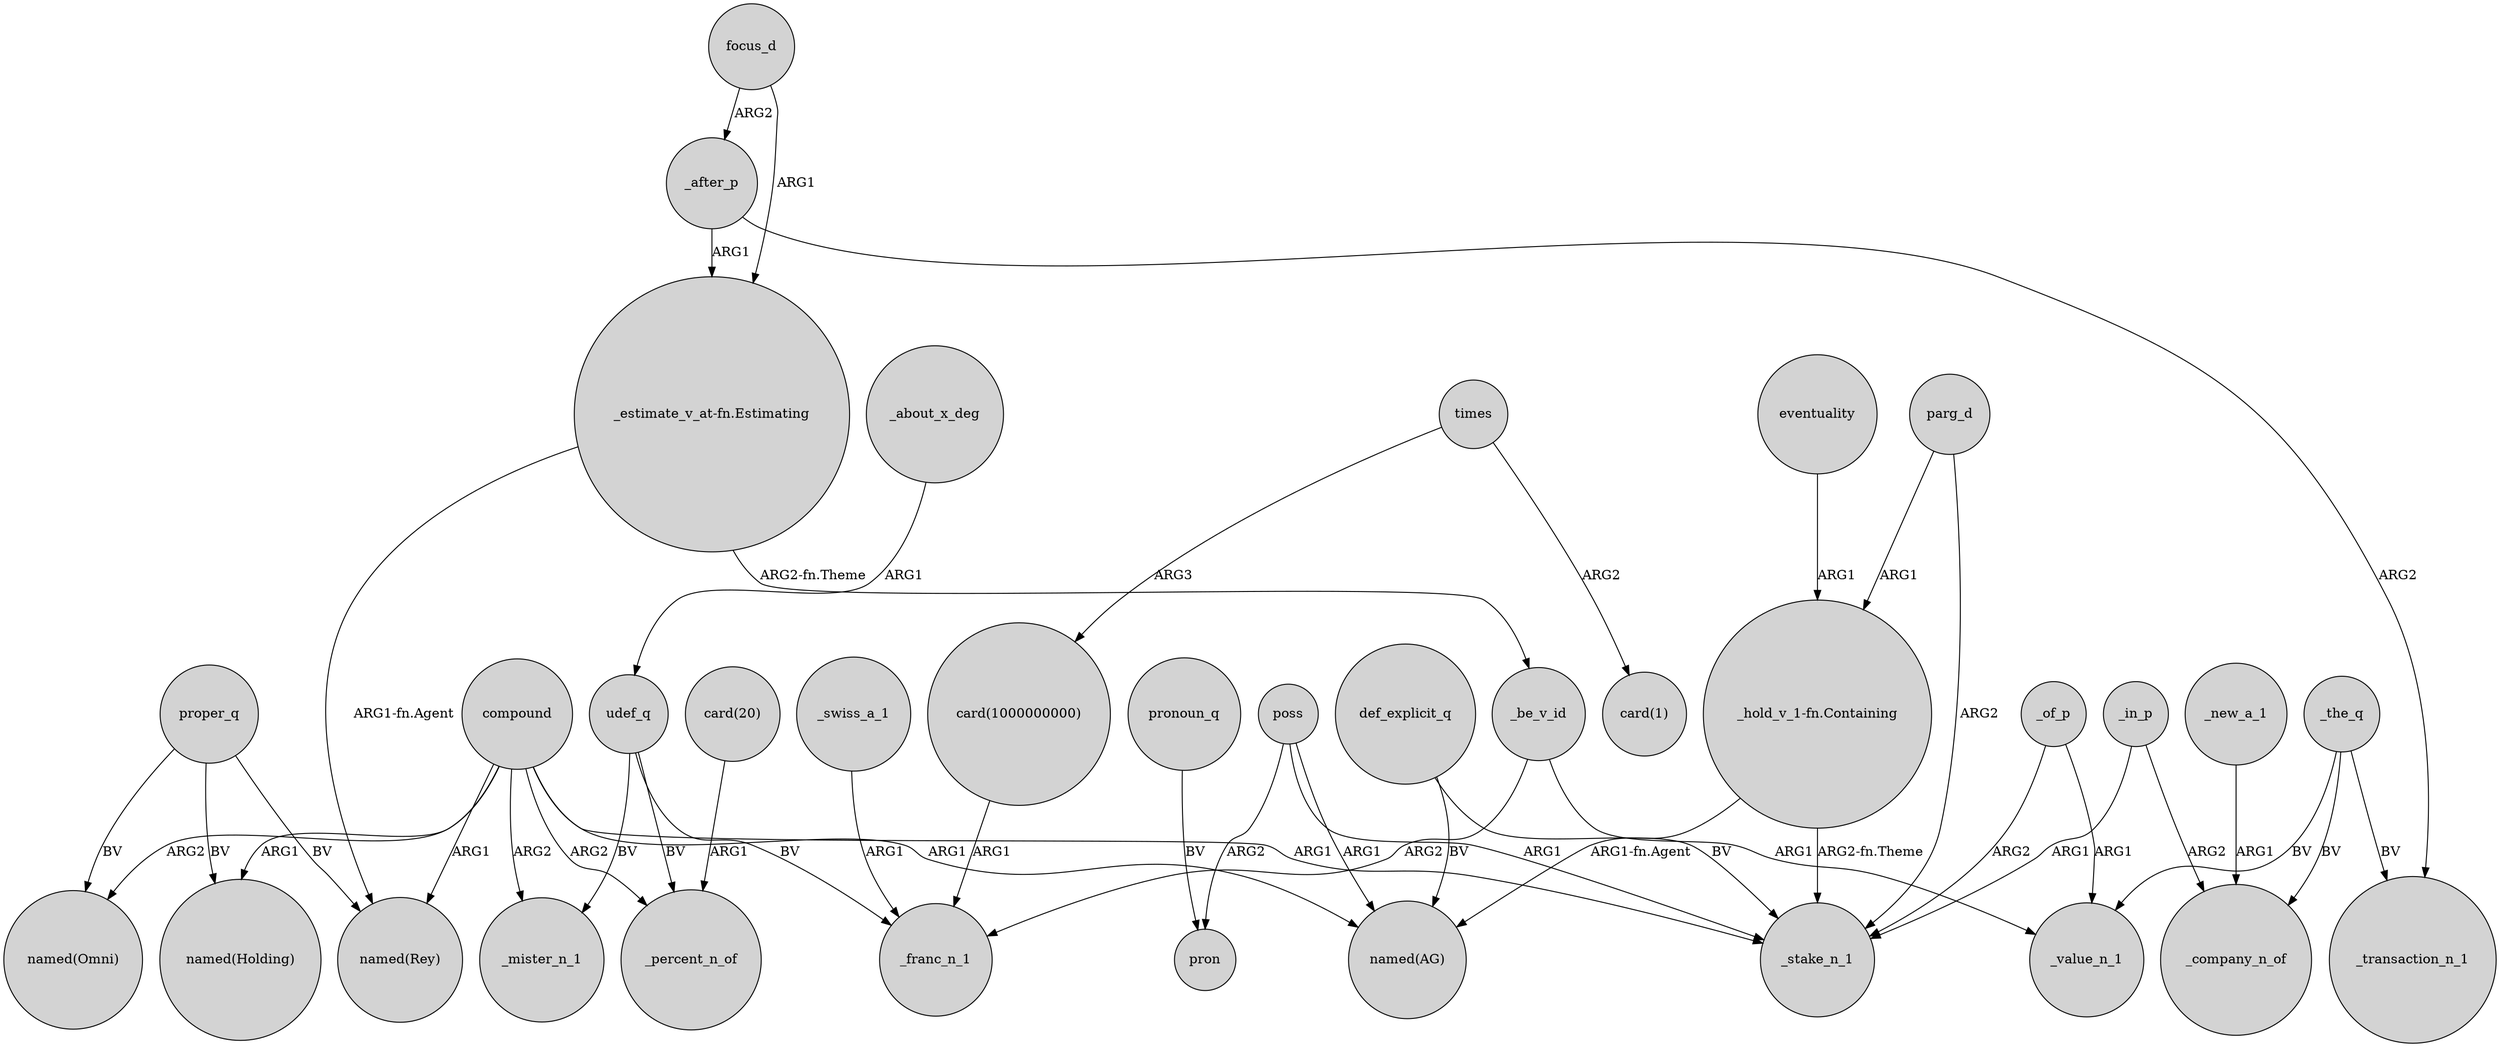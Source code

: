 digraph {
	node [shape=circle style=filled]
	compound -> "named(Holding)" [label=ARG1]
	"_hold_v_1-fn.Containing" -> _stake_n_1 [label="ARG2-fn.Theme"]
	focus_d -> _after_p [label=ARG2]
	poss -> pron [label=ARG2]
	_after_p -> _transaction_n_1 [label=ARG2]
	_swiss_a_1 -> _franc_n_1 [label=ARG1]
	eventuality -> "_hold_v_1-fn.Containing" [label=ARG1]
	focus_d -> "_estimate_v_at-fn.Estimating" [label=ARG1]
	"_estimate_v_at-fn.Estimating" -> "named(Rey)" [label="ARG1-fn.Agent"]
	compound -> _mister_n_1 [label=ARG2]
	_of_p -> _value_n_1 [label=ARG1]
	udef_q -> _mister_n_1 [label=BV]
	poss -> "named(AG)" [label=ARG1]
	_about_x_deg -> udef_q [label=ARG1]
	compound -> _percent_n_of [label=ARG2]
	parg_d -> "_hold_v_1-fn.Containing" [label=ARG1]
	compound -> "named(Rey)" [label=ARG1]
	_the_q -> _company_n_of [label=BV]
	_after_p -> "_estimate_v_at-fn.Estimating" [label=ARG1]
	times -> "card(1000000000)" [label=ARG3]
	"card(1000000000)" -> _franc_n_1 [label=ARG1]
	"_hold_v_1-fn.Containing" -> "named(AG)" [label="ARG1-fn.Agent"]
	_in_p -> _stake_n_1 [label=ARG1]
	pronoun_q -> pron [label=BV]
	_in_p -> _company_n_of [label=ARG2]
	compound -> "named(AG)" [label=ARG1]
	parg_d -> _stake_n_1 [label=ARG2]
	proper_q -> "named(Omni)" [label=BV]
	times -> "card(1)" [label=ARG2]
	poss -> _stake_n_1 [label=ARG1]
	"_estimate_v_at-fn.Estimating" -> _be_v_id [label="ARG2-fn.Theme"]
	proper_q -> "named(Rey)" [label=BV]
	_of_p -> _stake_n_1 [label=ARG2]
	compound -> _stake_n_1 [label=ARG1]
	_the_q -> _value_n_1 [label=BV]
	_be_v_id -> _value_n_1 [label=ARG1]
	_new_a_1 -> _company_n_of [label=ARG1]
	proper_q -> "named(Holding)" [label=BV]
	udef_q -> _percent_n_of [label=BV]
	_be_v_id -> _franc_n_1 [label=ARG2]
	compound -> "named(Omni)" [label=ARG2]
	_the_q -> _transaction_n_1 [label=BV]
	udef_q -> _franc_n_1 [label=BV]
	def_explicit_q -> _stake_n_1 [label=BV]
	"card(20)" -> _percent_n_of [label=ARG1]
	def_explicit_q -> "named(AG)" [label=BV]
}
